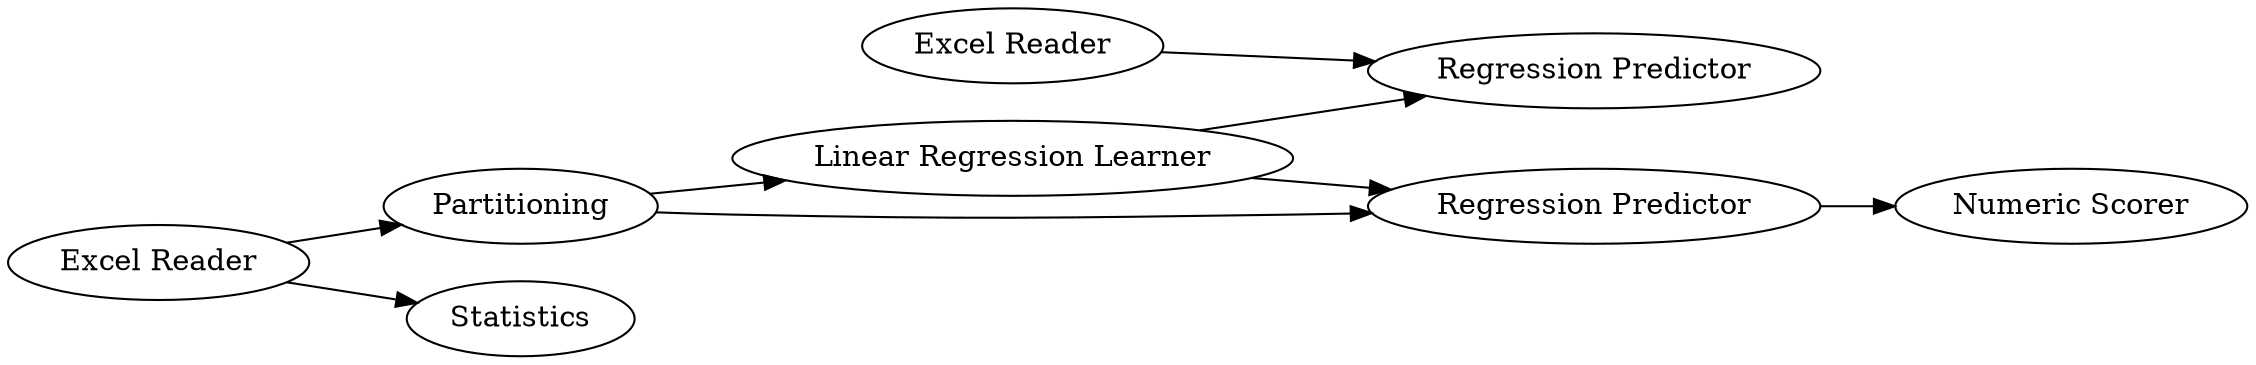digraph {
	7 -> 8
	4 -> 5
	4 -> 8
	3 -> 4
	3 -> 5
	5 -> 6
	1 -> 2
	1 -> 3
	5 [label="Regression Predictor"]
	1 [label="Excel Reader"]
	7 [label="Excel Reader"]
	4 [label="Linear Regression Learner"]
	8 [label="Regression Predictor"]
	6 [label="Numeric Scorer"]
	3 [label=Partitioning]
	2 [label=Statistics]
	rankdir=LR
}
